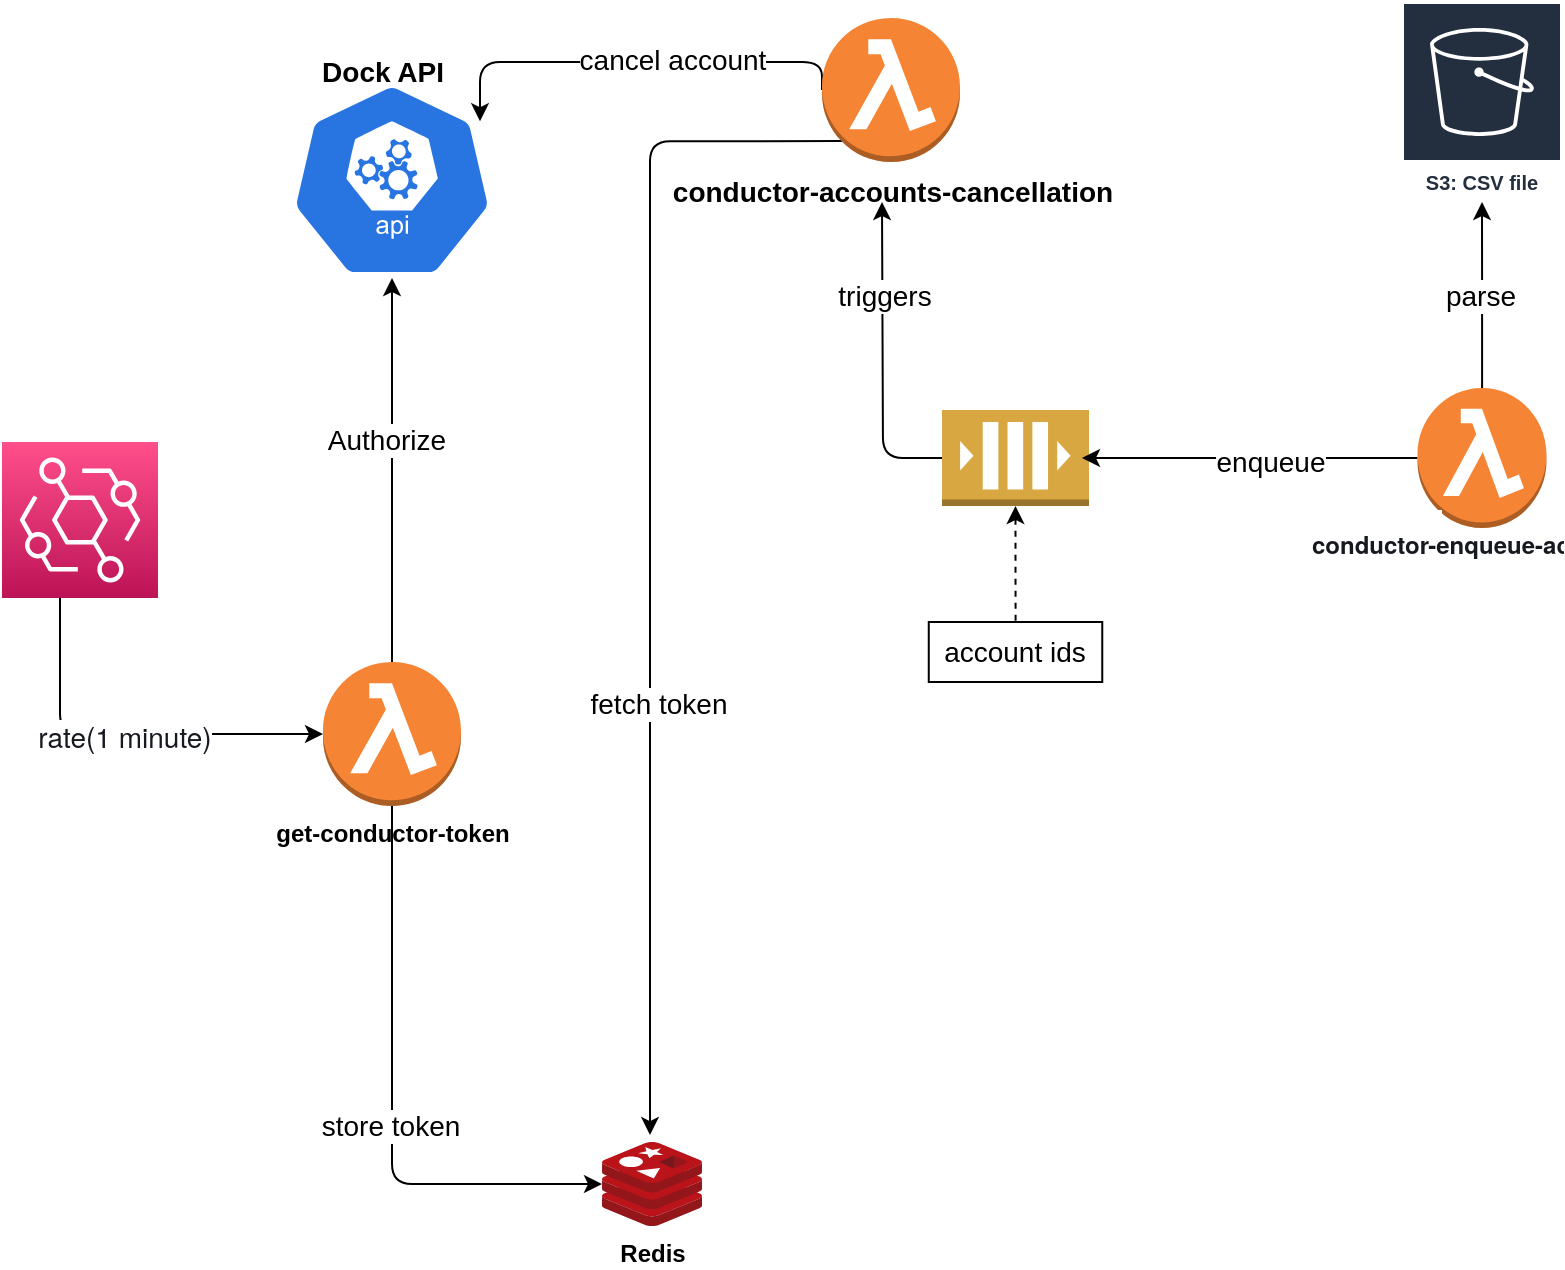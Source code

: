 <mxfile version="16.6.1" type="github">
  <diagram id="dHoqGRJLup6LJyI-Ye4J" name="Page-1">
    <mxGraphModel dx="1038" dy="632" grid="1" gridSize="10" guides="1" tooltips="1" connect="1" arrows="1" fold="1" page="1" pageScale="1" pageWidth="850" pageHeight="1100" math="0" shadow="0">
      <root>
        <mxCell id="0" />
        <mxCell id="1" parent="0" />
        <mxCell id="O7jQbNx7mbmvP4g28WaW-12" style="edgeStyle=orthogonalEdgeStyle;rounded=1;orthogonalLoop=1;jettySize=auto;html=1;entryX=0.5;entryY=1;entryDx=0;entryDy=0;entryPerimeter=0;fontSize=14;endArrow=classic;endFill=1;" edge="1" parent="1" source="O7jQbNx7mbmvP4g28WaW-1" target="O7jQbNx7mbmvP4g28WaW-4">
          <mxGeometry relative="1" as="geometry" />
        </mxCell>
        <mxCell id="O7jQbNx7mbmvP4g28WaW-13" value="Authorize" style="edgeLabel;html=1;align=center;verticalAlign=middle;resizable=0;points=[];fontSize=14;" vertex="1" connectable="0" parent="O7jQbNx7mbmvP4g28WaW-12">
          <mxGeometry x="0.172" y="3" relative="1" as="geometry">
            <mxPoint y="1" as="offset" />
          </mxGeometry>
        </mxCell>
        <mxCell id="O7jQbNx7mbmvP4g28WaW-15" style="edgeStyle=orthogonalEdgeStyle;rounded=1;orthogonalLoop=1;jettySize=auto;html=1;fontSize=14;endArrow=classic;endFill=1;" edge="1" parent="1" source="O7jQbNx7mbmvP4g28WaW-1" target="O7jQbNx7mbmvP4g28WaW-14">
          <mxGeometry relative="1" as="geometry">
            <Array as="points">
              <mxPoint x="235" y="651" />
            </Array>
          </mxGeometry>
        </mxCell>
        <mxCell id="O7jQbNx7mbmvP4g28WaW-16" value="store token" style="edgeLabel;html=1;align=center;verticalAlign=middle;resizable=0;points=[];fontSize=14;" vertex="1" connectable="0" parent="O7jQbNx7mbmvP4g28WaW-15">
          <mxGeometry x="0.088" y="-1" relative="1" as="geometry">
            <mxPoint as="offset" />
          </mxGeometry>
        </mxCell>
        <mxCell id="O7jQbNx7mbmvP4g28WaW-1" value="&lt;b&gt;get-conductor-token&lt;/b&gt;" style="outlineConnect=0;dashed=0;verticalLabelPosition=bottom;verticalAlign=top;align=center;html=1;shape=mxgraph.aws3.lambda_function;fillColor=#F58534;gradientColor=none;" vertex="1" parent="1">
          <mxGeometry x="200.5" y="390" width="69" height="72" as="geometry" />
        </mxCell>
        <mxCell id="O7jQbNx7mbmvP4g28WaW-3" style="edgeStyle=orthogonalEdgeStyle;orthogonalLoop=1;jettySize=auto;html=1;rounded=1;endArrow=classic;endFill=1;" edge="1" parent="1" source="O7jQbNx7mbmvP4g28WaW-2" target="O7jQbNx7mbmvP4g28WaW-1">
          <mxGeometry relative="1" as="geometry">
            <Array as="points">
              <mxPoint x="69" y="426" />
            </Array>
          </mxGeometry>
        </mxCell>
        <mxCell id="O7jQbNx7mbmvP4g28WaW-18" value="&lt;span style=&quot;box-sizing: border-box ; color: rgb(22 , 25 , 31) ; font-family: &amp;#34;amazon ember&amp;#34; , &amp;#34;helvetica neue&amp;#34; , &amp;#34;roboto&amp;#34; , &amp;#34;arial&amp;#34; , sans-serif ; text-align: left&quot;&gt;rate(1 minute)&lt;/span&gt;" style="edgeLabel;html=1;align=center;verticalAlign=middle;resizable=0;points=[];fontSize=14;" vertex="1" connectable="0" parent="O7jQbNx7mbmvP4g28WaW-3">
          <mxGeometry x="0.003" relative="1" as="geometry">
            <mxPoint y="1" as="offset" />
          </mxGeometry>
        </mxCell>
        <mxCell id="O7jQbNx7mbmvP4g28WaW-2" value="" style="sketch=0;points=[[0,0,0],[0.25,0,0],[0.5,0,0],[0.75,0,0],[1,0,0],[0,1,0],[0.25,1,0],[0.5,1,0],[0.75,1,0],[1,1,0],[0,0.25,0],[0,0.5,0],[0,0.75,0],[1,0.25,0],[1,0.5,0],[1,0.75,0]];outlineConnect=0;fontColor=#232F3E;gradientColor=#FF4F8B;gradientDirection=north;fillColor=#BC1356;strokeColor=#ffffff;dashed=0;verticalLabelPosition=bottom;verticalAlign=top;align=center;html=1;fontSize=12;fontStyle=0;aspect=fixed;shape=mxgraph.aws4.resourceIcon;resIcon=mxgraph.aws4.eventbridge;movableLabel=1;" vertex="1" parent="1">
          <mxGeometry x="40" y="280" width="78" height="78" as="geometry">
            <mxPoint y="-129" as="offset" />
          </mxGeometry>
        </mxCell>
        <mxCell id="O7jQbNx7mbmvP4g28WaW-4" value="&lt;b&gt;&lt;font style=&quot;font-size: 14px&quot;&gt;Dock API&lt;/font&gt;&lt;/b&gt;" style="sketch=0;html=1;dashed=0;whitespace=wrap;fillColor=#2875E2;strokeColor=#ffffff;points=[[0.005,0.63,0],[0.1,0.2,0],[0.9,0.2,0],[0.5,0,0],[0.995,0.63,0],[0.72,0.99,0],[0.5,1,0],[0.28,0.99,0]];shape=mxgraph.kubernetes.icon;prIcon=api;metaEdit=0;movableLabel=1;" vertex="1" parent="1">
          <mxGeometry x="180" y="100" width="110" height="98" as="geometry">
            <mxPoint x="-5" y="-54" as="offset" />
          </mxGeometry>
        </mxCell>
        <mxCell id="O7jQbNx7mbmvP4g28WaW-14" value="&lt;b&gt;Redis&lt;/b&gt;" style="sketch=0;aspect=fixed;html=1;points=[];align=center;image;fontSize=12;image=img/lib/mscae/Cache_Redis_Product.svg;" vertex="1" parent="1">
          <mxGeometry x="340" y="630" width="50" height="42" as="geometry" />
        </mxCell>
        <mxCell id="O7jQbNx7mbmvP4g28WaW-30" style="edgeStyle=orthogonalEdgeStyle;rounded=1;orthogonalLoop=1;jettySize=auto;html=1;fontSize=14;endArrow=classic;endFill=1;entryX=0.48;entryY=-0.083;entryDx=0;entryDy=0;entryPerimeter=0;exitX=0.145;exitY=0.855;exitDx=0;exitDy=0;exitPerimeter=0;" edge="1" parent="1" source="O7jQbNx7mbmvP4g28WaW-19" target="O7jQbNx7mbmvP4g28WaW-14">
          <mxGeometry relative="1" as="geometry">
            <mxPoint x="380" y="630" as="targetPoint" />
            <Array as="points">
              <mxPoint x="364" y="130" />
            </Array>
          </mxGeometry>
        </mxCell>
        <mxCell id="O7jQbNx7mbmvP4g28WaW-31" value="fetch token" style="edgeLabel;html=1;align=center;verticalAlign=middle;resizable=0;points=[];fontSize=14;" vertex="1" connectable="0" parent="O7jQbNx7mbmvP4g28WaW-30">
          <mxGeometry x="0.27" y="4" relative="1" as="geometry">
            <mxPoint y="1" as="offset" />
          </mxGeometry>
        </mxCell>
        <mxCell id="O7jQbNx7mbmvP4g28WaW-36" style="edgeStyle=orthogonalEdgeStyle;orthogonalLoop=1;jettySize=auto;html=1;entryX=0.9;entryY=0.2;entryDx=0;entryDy=0;entryPerimeter=0;fontSize=14;endArrow=classic;endFill=1;strokeColor=default;exitX=0;exitY=0.5;exitDx=0;exitDy=0;exitPerimeter=0;rounded=1;" edge="1" parent="1" source="O7jQbNx7mbmvP4g28WaW-19" target="O7jQbNx7mbmvP4g28WaW-4">
          <mxGeometry relative="1" as="geometry">
            <mxPoint x="450" y="70" as="sourcePoint" />
            <Array as="points">
              <mxPoint x="450" y="90" />
              <mxPoint x="279" y="90" />
            </Array>
          </mxGeometry>
        </mxCell>
        <mxCell id="O7jQbNx7mbmvP4g28WaW-37" value="cancel account" style="edgeLabel;html=1;align=center;verticalAlign=middle;resizable=0;points=[];fontSize=14;" vertex="1" connectable="0" parent="O7jQbNx7mbmvP4g28WaW-36">
          <mxGeometry x="-0.167" y="-1" relative="1" as="geometry">
            <mxPoint as="offset" />
          </mxGeometry>
        </mxCell>
        <mxCell id="O7jQbNx7mbmvP4g28WaW-19" value="&lt;b&gt;conductor-accounts-cancellation&lt;/b&gt;" style="outlineConnect=0;dashed=0;verticalLabelPosition=bottom;verticalAlign=top;align=center;html=1;shape=mxgraph.aws3.lambda_function;fillColor=#F58534;gradientColor=none;fontSize=14;" vertex="1" parent="1">
          <mxGeometry x="450" y="68" width="69" height="72" as="geometry" />
        </mxCell>
        <mxCell id="O7jQbNx7mbmvP4g28WaW-25" style="edgeStyle=orthogonalEdgeStyle;rounded=1;orthogonalLoop=1;jettySize=auto;html=1;fontSize=12;endArrow=classic;endFill=1;" edge="1" parent="1" source="O7jQbNx7mbmvP4g28WaW-21">
          <mxGeometry relative="1" as="geometry">
            <mxPoint x="480" y="160" as="targetPoint" />
          </mxGeometry>
        </mxCell>
        <mxCell id="O7jQbNx7mbmvP4g28WaW-26" value="triggers" style="edgeLabel;html=1;align=center;verticalAlign=middle;resizable=0;points=[];fontSize=14;" vertex="1" connectable="0" parent="O7jQbNx7mbmvP4g28WaW-25">
          <mxGeometry x="0.424" y="-1" relative="1" as="geometry">
            <mxPoint y="1" as="offset" />
          </mxGeometry>
        </mxCell>
        <mxCell id="O7jQbNx7mbmvP4g28WaW-39" value="" style="edgeStyle=orthogonalEdgeStyle;rounded=1;orthogonalLoop=1;jettySize=auto;html=1;fontSize=14;endArrow=none;endFill=0;strokeColor=default;startArrow=classic;startFill=1;dashed=1;" edge="1" parent="1" source="O7jQbNx7mbmvP4g28WaW-21" target="O7jQbNx7mbmvP4g28WaW-38">
          <mxGeometry relative="1" as="geometry" />
        </mxCell>
        <mxCell id="O7jQbNx7mbmvP4g28WaW-21" value="" style="outlineConnect=0;dashed=0;verticalLabelPosition=bottom;verticalAlign=top;align=center;html=1;shape=mxgraph.aws3.queue;fillColor=#D9A741;gradientColor=none;fontSize=14;" vertex="1" parent="1">
          <mxGeometry x="510" y="264" width="73.5" height="48" as="geometry" />
        </mxCell>
        <mxCell id="O7jQbNx7mbmvP4g28WaW-27" style="rounded=1;orthogonalLoop=1;jettySize=auto;html=1;fontSize=14;endArrow=classic;endFill=1;" edge="1" parent="1" source="O7jQbNx7mbmvP4g28WaW-20">
          <mxGeometry relative="1" as="geometry">
            <mxPoint x="580" y="288" as="targetPoint" />
          </mxGeometry>
        </mxCell>
        <mxCell id="O7jQbNx7mbmvP4g28WaW-28" value="enqueue" style="edgeLabel;html=1;align=center;verticalAlign=middle;resizable=0;points=[];fontSize=14;" vertex="1" connectable="0" parent="O7jQbNx7mbmvP4g28WaW-27">
          <mxGeometry x="-0.112" y="2" relative="1" as="geometry">
            <mxPoint as="offset" />
          </mxGeometry>
        </mxCell>
        <mxCell id="O7jQbNx7mbmvP4g28WaW-23" style="edgeStyle=orthogonalEdgeStyle;rounded=1;orthogonalLoop=1;jettySize=auto;html=1;fontSize=12;endArrow=classic;endFill=1;" edge="1" parent="1" source="O7jQbNx7mbmvP4g28WaW-20" target="O7jQbNx7mbmvP4g28WaW-22">
          <mxGeometry relative="1" as="geometry">
            <mxPoint x="780" y="190" as="targetPoint" />
          </mxGeometry>
        </mxCell>
        <mxCell id="O7jQbNx7mbmvP4g28WaW-29" value="parse" style="edgeLabel;html=1;align=center;verticalAlign=middle;resizable=0;points=[];fontSize=14;" vertex="1" connectable="0" parent="O7jQbNx7mbmvP4g28WaW-23">
          <mxGeometry x="0.017" y="1" relative="1" as="geometry">
            <mxPoint y="1" as="offset" />
          </mxGeometry>
        </mxCell>
        <mxCell id="O7jQbNx7mbmvP4g28WaW-20" value="&lt;h3 class=&quot;awsui-util-pt-n&quot; style=&quot;font-family: &amp;#34;amazon ember&amp;#34; , &amp;#34;helvetica neue&amp;#34; , &amp;#34;roboto&amp;#34; , &amp;#34;arial&amp;#34; , sans-serif ; color: rgb(22 , 25 , 31) ; margin: 0px ; padding: 0px 0px 0.5rem ; line-height: 2rem ; box-sizing: border-box ; word-break: break-all ; overflow-wrap: break-word ; text-align: left ; background-color: rgb(255 , 255 , 255)&quot;&gt;&lt;font style=&quot;font-size: 12px&quot;&gt;conductor-enqueue-accounts-to-cancel&lt;/font&gt;&lt;/h3&gt;" style="outlineConnect=0;dashed=0;verticalLabelPosition=bottom;verticalAlign=top;align=center;html=1;shape=mxgraph.aws3.lambda_function;fillColor=#F58534;gradientColor=none;fontSize=14;movableLabel=1;labelPadding=3;allowArrows=0;metaEdit=1;overflow=block;" vertex="1" parent="1">
          <mxGeometry x="747.75" y="253" width="64.5" height="70" as="geometry">
            <mxPoint x="-52" y="-9" as="offset" />
          </mxGeometry>
        </mxCell>
        <mxCell id="O7jQbNx7mbmvP4g28WaW-22" value="S3: CSV file" style="sketch=0;outlineConnect=0;fontColor=#232F3E;gradientColor=none;strokeColor=#ffffff;fillColor=#232F3E;dashed=0;verticalLabelPosition=middle;verticalAlign=bottom;align=center;html=1;whiteSpace=wrap;fontSize=10;fontStyle=1;spacing=3;shape=mxgraph.aws4.productIcon;prIcon=mxgraph.aws4.s3;" vertex="1" parent="1">
          <mxGeometry x="740" y="60" width="80" height="100" as="geometry" />
        </mxCell>
        <mxCell id="O7jQbNx7mbmvP4g28WaW-38" value="account ids" style="whiteSpace=wrap;html=1;fontSize=14;verticalAlign=top;dashed=0;" vertex="1" parent="1">
          <mxGeometry x="503.38" y="370" width="86.75" height="30" as="geometry" />
        </mxCell>
      </root>
    </mxGraphModel>
  </diagram>
</mxfile>
